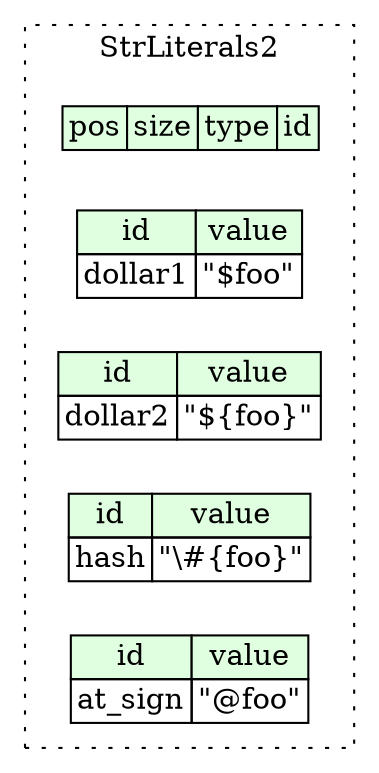 digraph {
	rankdir=LR;
	node [shape=plaintext];
	subgraph cluster__str_literals2 {
		label="StrLiterals2";
		graph[style=dotted];

		str_literals2__seq [label=<<TABLE BORDER="0" CELLBORDER="1" CELLSPACING="0">
			<TR><TD BGCOLOR="#E0FFE0">pos</TD><TD BGCOLOR="#E0FFE0">size</TD><TD BGCOLOR="#E0FFE0">type</TD><TD BGCOLOR="#E0FFE0">id</TD></TR>
		</TABLE>>];
		str_literals2__inst__dollar1 [label=<<TABLE BORDER="0" CELLBORDER="1" CELLSPACING="0">
			<TR><TD BGCOLOR="#E0FFE0">id</TD><TD BGCOLOR="#E0FFE0">value</TD></TR>
			<TR><TD>dollar1</TD><TD>&quot;$foo&quot;</TD></TR>
		</TABLE>>];
		str_literals2__inst__dollar2 [label=<<TABLE BORDER="0" CELLBORDER="1" CELLSPACING="0">
			<TR><TD BGCOLOR="#E0FFE0">id</TD><TD BGCOLOR="#E0FFE0">value</TD></TR>
			<TR><TD>dollar2</TD><TD>&quot;${foo}&quot;</TD></TR>
		</TABLE>>];
		str_literals2__inst__hash [label=<<TABLE BORDER="0" CELLBORDER="1" CELLSPACING="0">
			<TR><TD BGCOLOR="#E0FFE0">id</TD><TD BGCOLOR="#E0FFE0">value</TD></TR>
			<TR><TD>hash</TD><TD>&quot;\#{foo}&quot;</TD></TR>
		</TABLE>>];
		str_literals2__inst__at_sign [label=<<TABLE BORDER="0" CELLBORDER="1" CELLSPACING="0">
			<TR><TD BGCOLOR="#E0FFE0">id</TD><TD BGCOLOR="#E0FFE0">value</TD></TR>
			<TR><TD>at_sign</TD><TD>&quot;@foo&quot;</TD></TR>
		</TABLE>>];
	}
}
